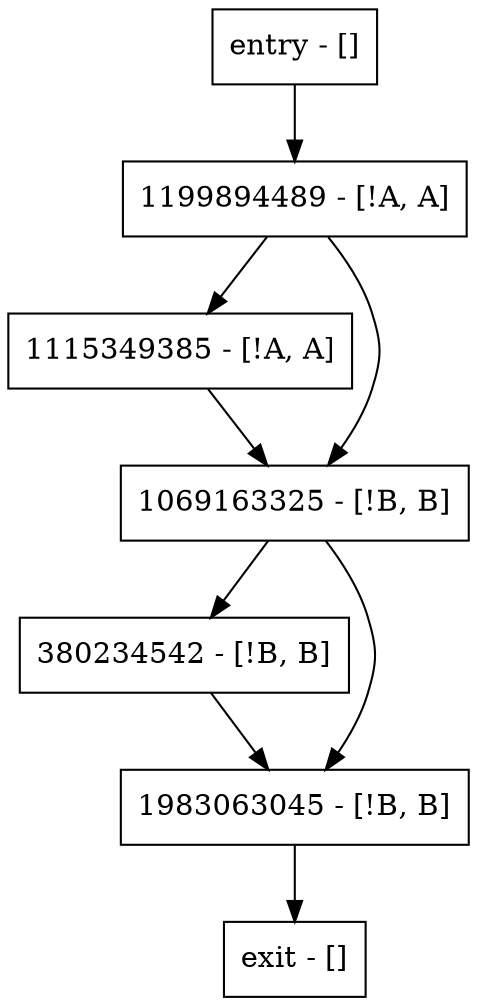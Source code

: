 digraph main {
node [shape=record];
entry [label="entry - []"];
exit [label="exit - []"];
380234542 [label="380234542 - [!B, B]"];
1983063045 [label="1983063045 - [!B, B]"];
1115349385 [label="1115349385 - [!A, A]"];
1199894489 [label="1199894489 - [!A, A]"];
1069163325 [label="1069163325 - [!B, B]"];
entry;
exit;
entry -> 1199894489;
380234542 -> 1983063045;
1983063045 -> exit;
1115349385 -> 1069163325;
1199894489 -> 1115349385;
1199894489 -> 1069163325;
1069163325 -> 380234542;
1069163325 -> 1983063045;
}
